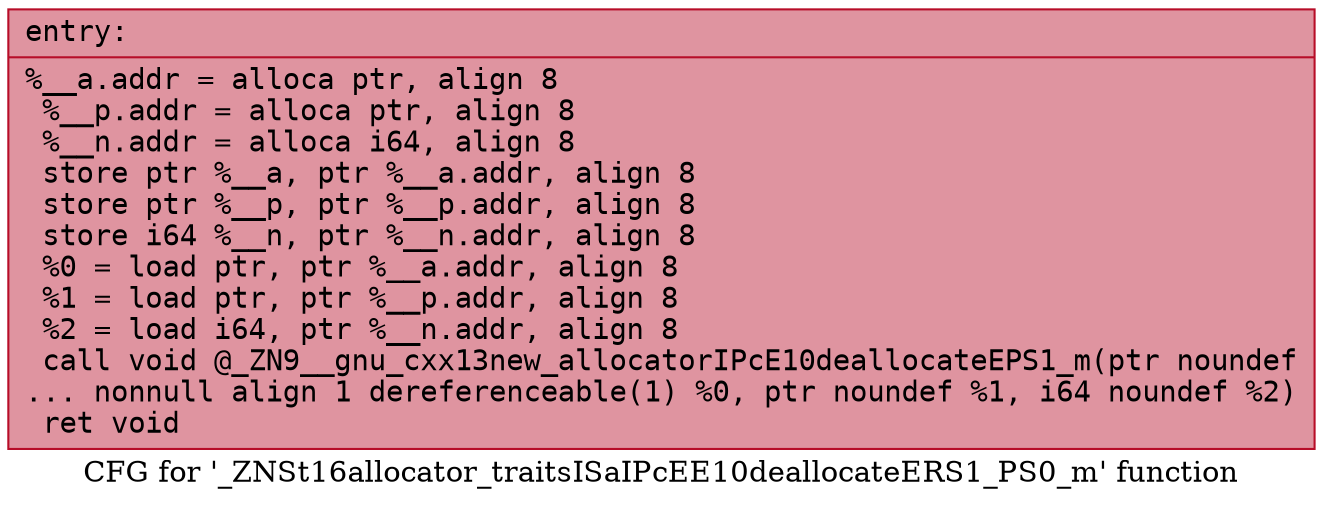 digraph "CFG for '_ZNSt16allocator_traitsISaIPcEE10deallocateERS1_PS0_m' function" {
	label="CFG for '_ZNSt16allocator_traitsISaIPcEE10deallocateERS1_PS0_m' function";

	Node0x561f16556dc0 [shape=record,color="#b70d28ff", style=filled, fillcolor="#b70d2870" fontname="Courier",label="{entry:\l|  %__a.addr = alloca ptr, align 8\l  %__p.addr = alloca ptr, align 8\l  %__n.addr = alloca i64, align 8\l  store ptr %__a, ptr %__a.addr, align 8\l  store ptr %__p, ptr %__p.addr, align 8\l  store i64 %__n, ptr %__n.addr, align 8\l  %0 = load ptr, ptr %__a.addr, align 8\l  %1 = load ptr, ptr %__p.addr, align 8\l  %2 = load i64, ptr %__n.addr, align 8\l  call void @_ZN9__gnu_cxx13new_allocatorIPcE10deallocateEPS1_m(ptr noundef\l... nonnull align 1 dereferenceable(1) %0, ptr noundef %1, i64 noundef %2)\l  ret void\l}"];
}
